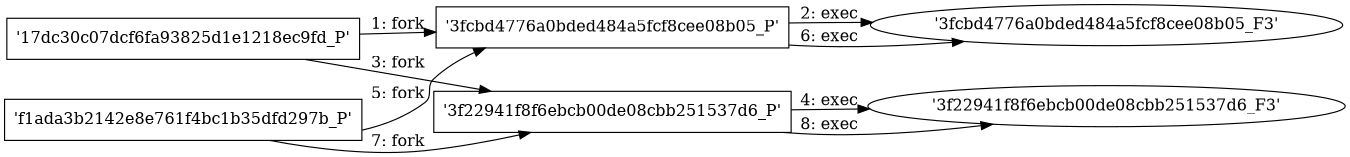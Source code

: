digraph "D:\Learning\Paper\apt\基于CTI的攻击预警\Dataset\攻击图\ASGfromALLCTI\Vulnerability Spotlight Apple OS X Graphics Kernel Driver Local Privilege Escalation Vulnerability.dot" {
rankdir="LR"
size="9"
fixedsize="false"
splines="true"
nodesep=0.3
ranksep=0
fontsize=10
overlap="scalexy"
engine= "neato"
	"'17dc30c07dcf6fa93825d1e1218ec9fd_P'" [node_type=Process shape=box]
	"'3fcbd4776a0bded484a5fcf8cee08b05_P'" [node_type=Process shape=box]
	"'17dc30c07dcf6fa93825d1e1218ec9fd_P'" -> "'3fcbd4776a0bded484a5fcf8cee08b05_P'" [label="1: fork"]
	"'3fcbd4776a0bded484a5fcf8cee08b05_P'" [node_type=Process shape=box]
	"'3fcbd4776a0bded484a5fcf8cee08b05_F3'" [node_type=File shape=ellipse]
	"'3fcbd4776a0bded484a5fcf8cee08b05_P'" -> "'3fcbd4776a0bded484a5fcf8cee08b05_F3'" [label="2: exec"]
	"'17dc30c07dcf6fa93825d1e1218ec9fd_P'" [node_type=Process shape=box]
	"'3f22941f8f6ebcb00de08cbb251537d6_P'" [node_type=Process shape=box]
	"'17dc30c07dcf6fa93825d1e1218ec9fd_P'" -> "'3f22941f8f6ebcb00de08cbb251537d6_P'" [label="3: fork"]
	"'3f22941f8f6ebcb00de08cbb251537d6_P'" [node_type=Process shape=box]
	"'3f22941f8f6ebcb00de08cbb251537d6_F3'" [node_type=File shape=ellipse]
	"'3f22941f8f6ebcb00de08cbb251537d6_P'" -> "'3f22941f8f6ebcb00de08cbb251537d6_F3'" [label="4: exec"]
	"'f1ada3b2142e8e761f4bc1b35dfd297b_P'" [node_type=Process shape=box]
	"'3fcbd4776a0bded484a5fcf8cee08b05_P'" [node_type=Process shape=box]
	"'f1ada3b2142e8e761f4bc1b35dfd297b_P'" -> "'3fcbd4776a0bded484a5fcf8cee08b05_P'" [label="5: fork"]
	"'3fcbd4776a0bded484a5fcf8cee08b05_P'" [node_type=Process shape=box]
	"'3fcbd4776a0bded484a5fcf8cee08b05_F3'" [node_type=File shape=ellipse]
	"'3fcbd4776a0bded484a5fcf8cee08b05_P'" -> "'3fcbd4776a0bded484a5fcf8cee08b05_F3'" [label="6: exec"]
	"'f1ada3b2142e8e761f4bc1b35dfd297b_P'" [node_type=Process shape=box]
	"'3f22941f8f6ebcb00de08cbb251537d6_P'" [node_type=Process shape=box]
	"'f1ada3b2142e8e761f4bc1b35dfd297b_P'" -> "'3f22941f8f6ebcb00de08cbb251537d6_P'" [label="7: fork"]
	"'3f22941f8f6ebcb00de08cbb251537d6_P'" [node_type=Process shape=box]
	"'3f22941f8f6ebcb00de08cbb251537d6_F3'" [node_type=File shape=ellipse]
	"'3f22941f8f6ebcb00de08cbb251537d6_P'" -> "'3f22941f8f6ebcb00de08cbb251537d6_F3'" [label="8: exec"]
}

